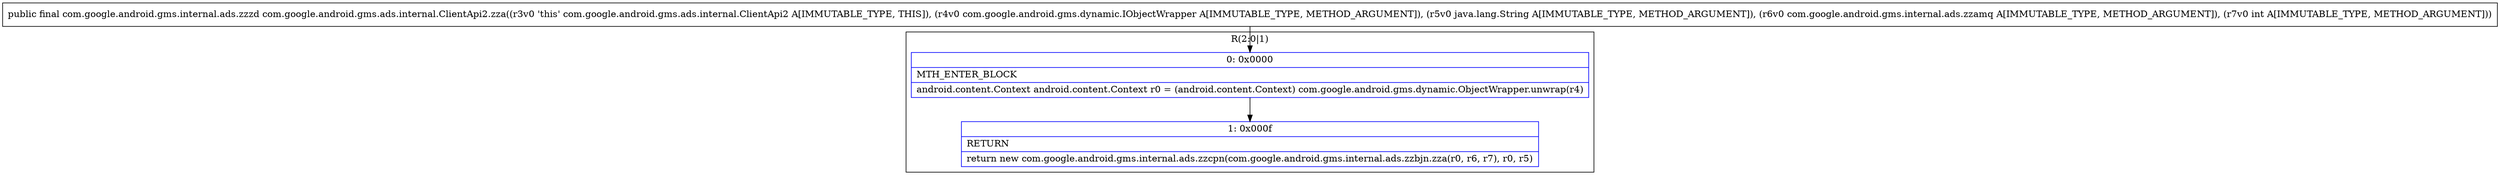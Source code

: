 digraph "CFG forcom.google.android.gms.ads.internal.ClientApi2.zza(Lcom\/google\/android\/gms\/dynamic\/IObjectWrapper;Ljava\/lang\/String;Lcom\/google\/android\/gms\/internal\/ads\/zzamq;I)Lcom\/google\/android\/gms\/internal\/ads\/zzzd;" {
subgraph cluster_Region_519481669 {
label = "R(2:0|1)";
node [shape=record,color=blue];
Node_0 [shape=record,label="{0\:\ 0x0000|MTH_ENTER_BLOCK\l|android.content.Context android.content.Context r0 = (android.content.Context) com.google.android.gms.dynamic.ObjectWrapper.unwrap(r4)\l}"];
Node_1 [shape=record,label="{1\:\ 0x000f|RETURN\l|return new com.google.android.gms.internal.ads.zzcpn(com.google.android.gms.internal.ads.zzbjn.zza(r0, r6, r7), r0, r5)\l}"];
}
MethodNode[shape=record,label="{public final com.google.android.gms.internal.ads.zzzd com.google.android.gms.ads.internal.ClientApi2.zza((r3v0 'this' com.google.android.gms.ads.internal.ClientApi2 A[IMMUTABLE_TYPE, THIS]), (r4v0 com.google.android.gms.dynamic.IObjectWrapper A[IMMUTABLE_TYPE, METHOD_ARGUMENT]), (r5v0 java.lang.String A[IMMUTABLE_TYPE, METHOD_ARGUMENT]), (r6v0 com.google.android.gms.internal.ads.zzamq A[IMMUTABLE_TYPE, METHOD_ARGUMENT]), (r7v0 int A[IMMUTABLE_TYPE, METHOD_ARGUMENT])) }"];
MethodNode -> Node_0;
Node_0 -> Node_1;
}

